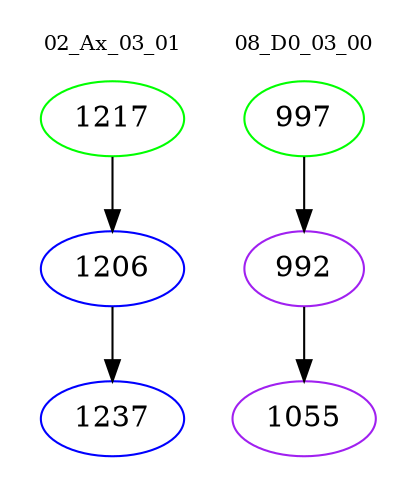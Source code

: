 digraph{
subgraph cluster_0 {
color = white
label = "02_Ax_03_01";
fontsize=10;
T0_1217 [label="1217", color="green"]
T0_1217 -> T0_1206 [color="black"]
T0_1206 [label="1206", color="blue"]
T0_1206 -> T0_1237 [color="black"]
T0_1237 [label="1237", color="blue"]
}
subgraph cluster_1 {
color = white
label = "08_D0_03_00";
fontsize=10;
T1_997 [label="997", color="green"]
T1_997 -> T1_992 [color="black"]
T1_992 [label="992", color="purple"]
T1_992 -> T1_1055 [color="black"]
T1_1055 [label="1055", color="purple"]
}
}
